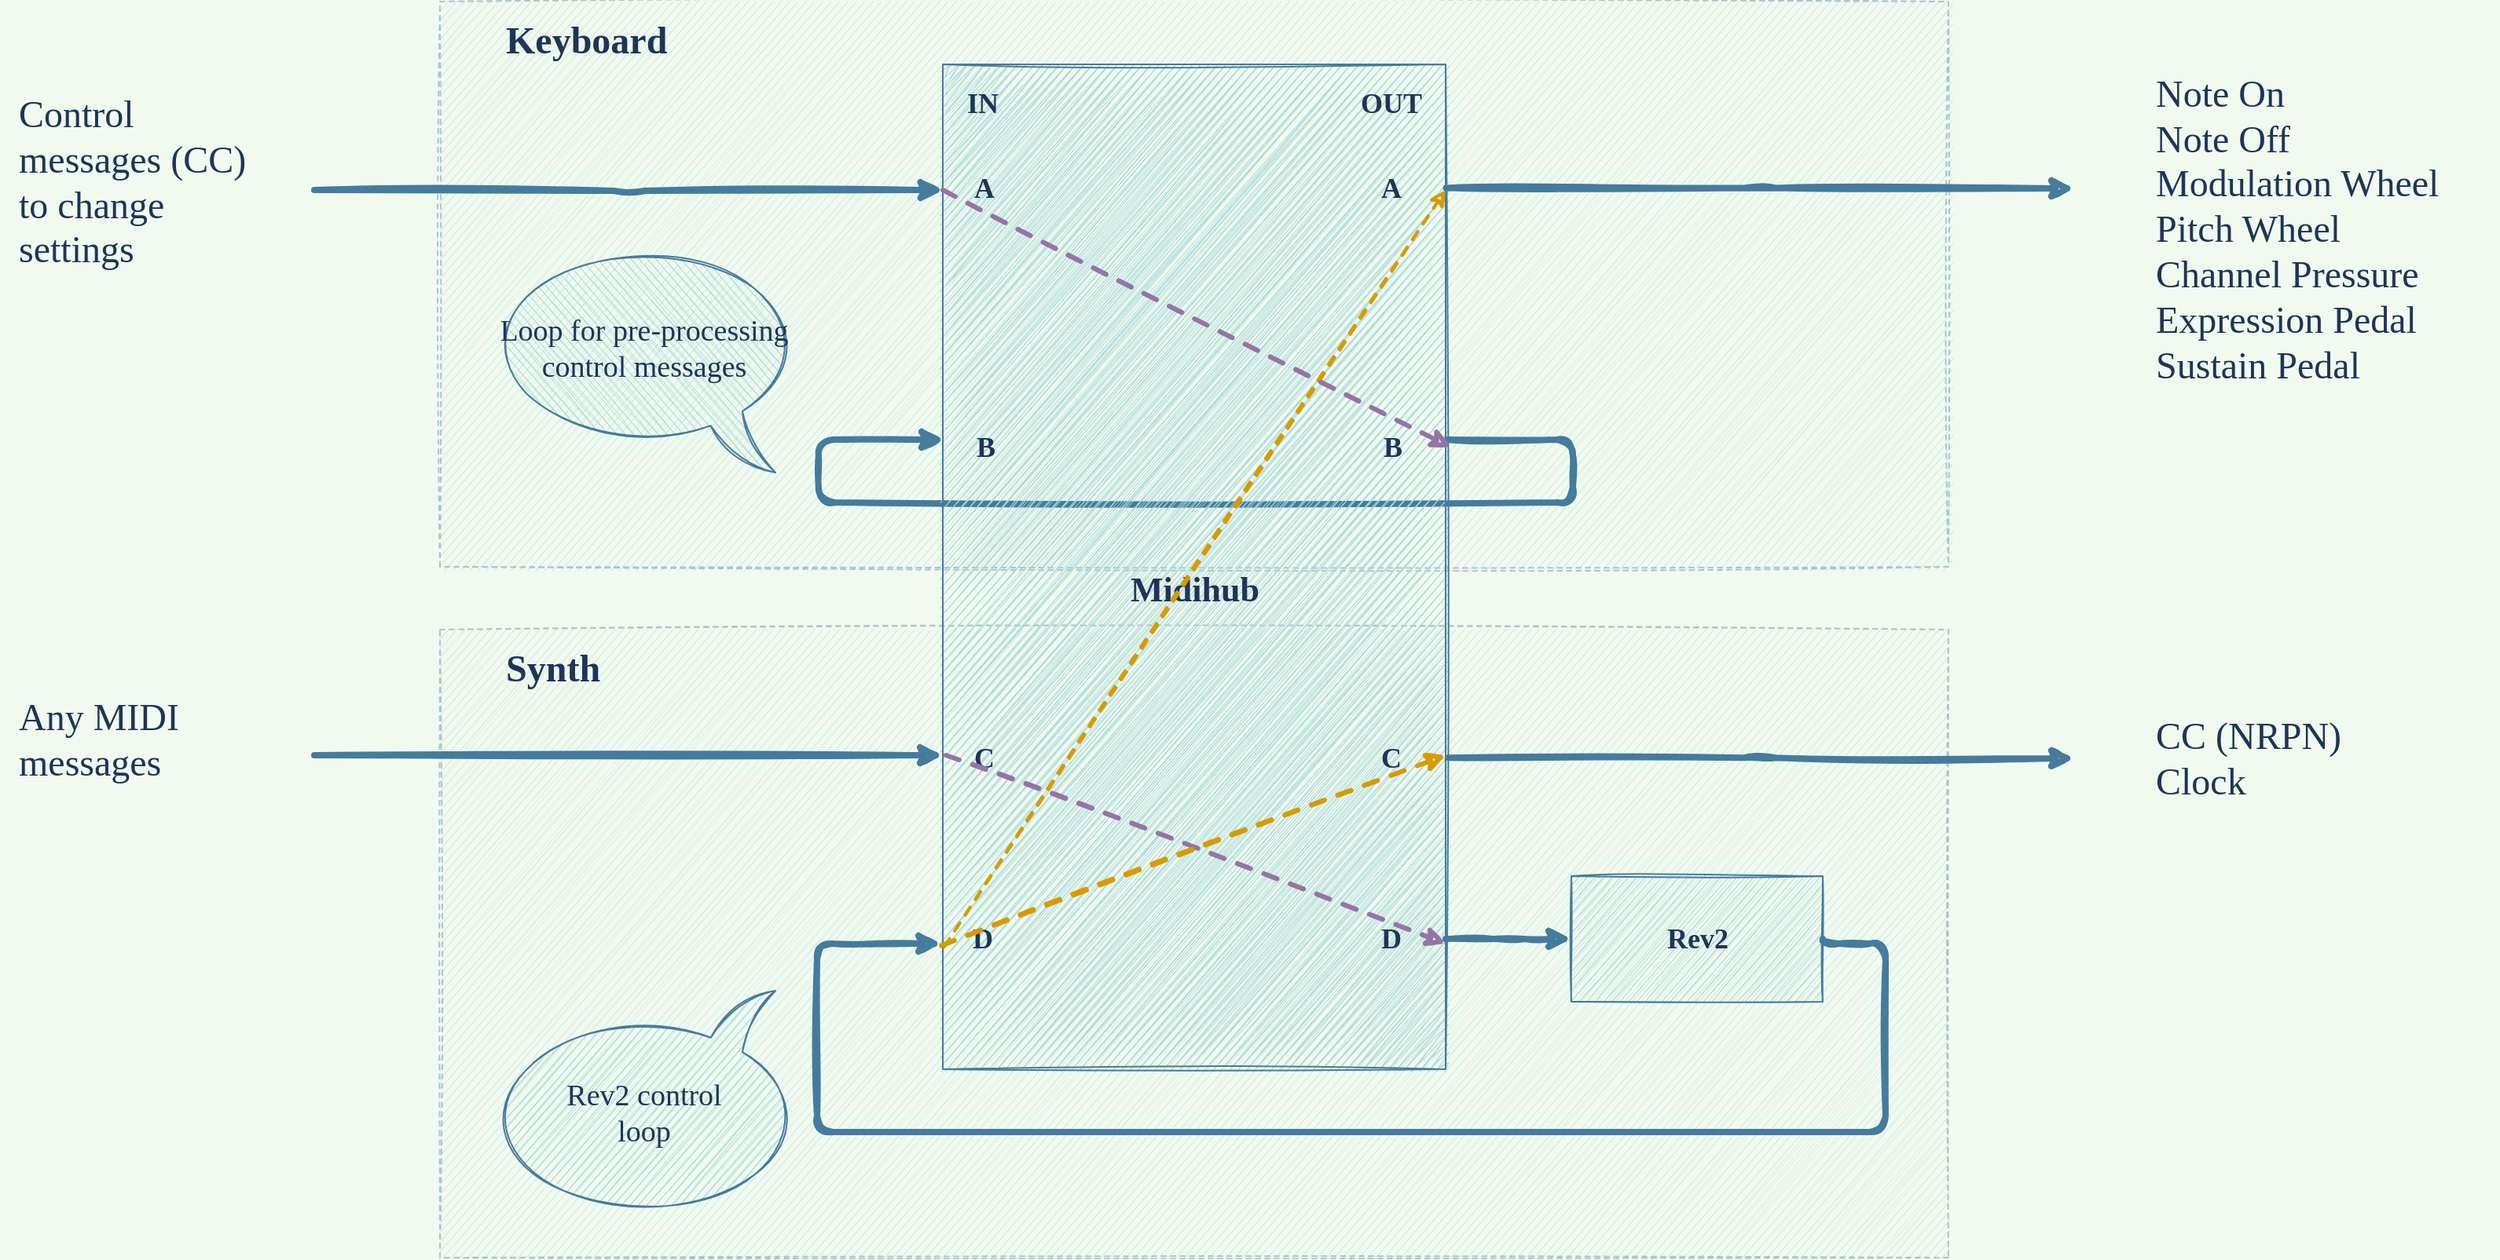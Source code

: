 <mxfile version="14.5.1" type="device"><diagram id="QfDlDyqofw_LyzROaaEB" name="Midihub"><mxGraphModel dx="1798" dy="955" grid="1" gridSize="10" guides="1" tooltips="1" connect="1" arrows="1" fold="1" page="1" pageScale="1" pageWidth="120" pageHeight="480" background="#F1FAEE" math="0" shadow="0"><root><mxCell id="0"/><mxCell id="1" parent="0"/><mxCell id="ZZPXjq_WTgxxxrc6bb06-1" value="" style="group;fontColor=#1D3557;" parent="1" vertex="1" connectable="0"><mxGeometry x="-80" y="80" width="1590" height="800" as="geometry"/></mxCell><mxCell id="XE6hKtPe00AgNU3MKMpL-45" value="" style="rounded=0;whiteSpace=wrap;html=1;strokeColor=#457B9D;fillColor=#A8DADC;dashed=1;opacity=40;fontColor=#1D3557;fontFamily=Comic Sans MS;sketch=1;" parent="ZZPXjq_WTgxxxrc6bb06-1" vertex="1"><mxGeometry x="280" width="960" height="360" as="geometry"/></mxCell><mxCell id="XE6hKtPe00AgNU3MKMpL-42" value="" style="rounded=0;whiteSpace=wrap;html=1;strokeColor=#457B9D;fillColor=#A8DADC;fontColor=#1D3557;dashed=1;opacity=40;fontFamily=Comic Sans MS;sketch=1;" parent="ZZPXjq_WTgxxxrc6bb06-1" vertex="1"><mxGeometry x="280" y="400" width="960" height="400" as="geometry"/></mxCell><mxCell id="XE6hKtPe00AgNU3MKMpL-16" style="edgeStyle=orthogonalEdgeStyle;rounded=1;orthogonalLoop=1;jettySize=auto;html=1;strokeWidth=4;fontSize=18;entryX=0;entryY=0.375;entryDx=0;entryDy=0;entryPerimeter=0;strokeColor=#457B9D;fontColor=#1D3557;jumpStyle=none;shadow=0;fontFamily=Comic Sans MS;sketch=1;labelBackgroundColor=#F1FAEE;" parent="ZZPXjq_WTgxxxrc6bb06-1" edge="1"><mxGeometry relative="1" as="geometry"><mxPoint x="600.97" y="279" as="targetPoint"/><mxPoint x="920.97" y="279" as="sourcePoint"/><Array as="points"><mxPoint x="1000.97" y="279"/><mxPoint x="1000.97" y="319"/><mxPoint x="520.97" y="319"/><mxPoint x="520.97" y="279"/></Array></mxGeometry></mxCell><mxCell id="XE6hKtPe00AgNU3MKMpL-6" value="Midihub" style="rounded=0;html=1;fontSize=22;fontFamily=Comic Sans MS;fontStyle=1;strokeColor=#457B9D;fontColor=#1D3557;shadow=0;fillStyle=zigzag;fillColor=#A8DADC;sketch=1;spacingTop=29;" parent="ZZPXjq_WTgxxxrc6bb06-1" vertex="1"><mxGeometry x="600" y="40" width="320" height="640" as="geometry"/></mxCell><mxCell id="XE6hKtPe00AgNU3MKMpL-13" value="IN" style="text;html=1;resizable=0;autosize=1;align=center;verticalAlign=middle;points=[];fillColor=none;strokeColor=none;rounded=0;fontSize=18;fontStyle=1;fontColor=#1D3557;fontFamily=Comic Sans MS;sketch=1;" parent="ZZPXjq_WTgxxxrc6bb06-1" vertex="1"><mxGeometry x="605" y="50" width="40" height="30" as="geometry"/></mxCell><mxCell id="XE6hKtPe00AgNU3MKMpL-14" value="OUT" style="text;html=1;resizable=0;autosize=1;align=center;verticalAlign=middle;points=[];fillColor=none;strokeColor=none;rounded=0;fontSize=18;fontStyle=1;fontColor=#1D3557;fontFamily=Comic Sans MS;sketch=1;" parent="ZZPXjq_WTgxxxrc6bb06-1" vertex="1"><mxGeometry x="855" y="50" width="60" height="30" as="geometry"/></mxCell><mxCell id="XE6hKtPe00AgNU3MKMpL-15" value="A" style="text;html=1;resizable=0;autosize=1;align=center;verticalAlign=middle;points=[];fillColor=none;strokeColor=none;rounded=0;fontSize=18;fontStyle=1;fontColor=#1D3557;fontFamily=Comic Sans MS;sketch=1;" parent="ZZPXjq_WTgxxxrc6bb06-1" vertex="1"><mxGeometry x="611" y="104" width="30" height="30" as="geometry"/></mxCell><mxCell id="XE6hKtPe00AgNU3MKMpL-17" value="B" style="text;html=1;resizable=0;autosize=1;align=center;verticalAlign=middle;points=[];fillColor=none;strokeColor=none;rounded=0;fontSize=18;fontStyle=1;fontColor=#1D3557;fontFamily=Comic Sans MS;sketch=1;" parent="ZZPXjq_WTgxxxrc6bb06-1" vertex="1"><mxGeometry x="611.97" y="269" width="30" height="30" as="geometry"/></mxCell><mxCell id="XE6hKtPe00AgNU3MKMpL-18" value="C" style="text;html=1;resizable=0;autosize=1;align=center;verticalAlign=middle;points=[];fillColor=none;strokeColor=none;rounded=0;fontSize=18;fontStyle=1;fontColor=#1D3557;fontFamily=Comic Sans MS;sketch=1;" parent="ZZPXjq_WTgxxxrc6bb06-1" vertex="1"><mxGeometry x="611" y="467" width="30" height="30" as="geometry"/></mxCell><mxCell id="XE6hKtPe00AgNU3MKMpL-19" value="D" style="text;html=1;resizable=0;autosize=1;align=center;verticalAlign=middle;points=[];fillColor=none;strokeColor=none;rounded=0;fontSize=18;fontStyle=1;fontColor=#1D3557;fontFamily=Comic Sans MS;sketch=1;" parent="ZZPXjq_WTgxxxrc6bb06-1" vertex="1"><mxGeometry x="610" y="582" width="30" height="30" as="geometry"/></mxCell><mxCell id="XE6hKtPe00AgNU3MKMpL-23" value="A" style="text;html=1;resizable=0;autosize=1;align=center;verticalAlign=middle;points=[];fillColor=none;strokeColor=none;rounded=0;fontSize=18;fontStyle=1;fontColor=#1D3557;fontFamily=Comic Sans MS;sketch=1;" parent="ZZPXjq_WTgxxxrc6bb06-1" vertex="1"><mxGeometry x="870" y="104" width="30" height="30" as="geometry"/></mxCell><mxCell id="XE6hKtPe00AgNU3MKMpL-24" value="B" style="text;html=1;resizable=0;autosize=1;align=center;verticalAlign=middle;points=[];fillColor=none;strokeColor=none;rounded=0;fontSize=18;fontStyle=1;fontColor=#1D3557;fontFamily=Comic Sans MS;sketch=1;" parent="ZZPXjq_WTgxxxrc6bb06-1" vertex="1"><mxGeometry x="870.97" y="269" width="30" height="30" as="geometry"/></mxCell><mxCell id="XE6hKtPe00AgNU3MKMpL-25" value="C" style="text;html=1;resizable=0;autosize=1;align=center;verticalAlign=middle;points=[];fillColor=none;strokeColor=none;rounded=0;fontSize=18;fontStyle=1;fontColor=#1D3557;fontFamily=Comic Sans MS;sketch=1;" parent="ZZPXjq_WTgxxxrc6bb06-1" vertex="1"><mxGeometry x="870" y="467" width="30" height="30" as="geometry"/></mxCell><mxCell id="XE6hKtPe00AgNU3MKMpL-26" value="D" style="text;html=1;resizable=0;autosize=1;align=center;verticalAlign=middle;points=[];fillColor=none;strokeColor=none;rounded=0;fontSize=18;fontStyle=1;fontColor=#1D3557;fontFamily=Comic Sans MS;sketch=1;" parent="ZZPXjq_WTgxxxrc6bb06-1" vertex="1"><mxGeometry x="870" y="582" width="30" height="30" as="geometry"/></mxCell><mxCell id="XE6hKtPe00AgNU3MKMpL-31" style="edgeStyle=orthogonalEdgeStyle;rounded=1;orthogonalLoop=1;jettySize=auto;html=1;entryX=-0.003;entryY=0.875;entryDx=0;entryDy=0;entryPerimeter=0;strokeWidth=4;fontSize=18;exitX=1;exitY=0.5;exitDx=0;exitDy=0;strokeColor=#457B9D;fontColor=#1D3557;fontFamily=Comic Sans MS;sketch=1;labelBackgroundColor=#F1FAEE;" parent="ZZPXjq_WTgxxxrc6bb06-1" source="XE6hKtPe00AgNU3MKMpL-29" target="XE6hKtPe00AgNU3MKMpL-6" edge="1"><mxGeometry relative="1" as="geometry"><Array as="points"><mxPoint x="1160" y="600"/><mxPoint x="1200" y="600"/><mxPoint x="1200" y="720"/><mxPoint x="520" y="720"/><mxPoint x="520" y="600"/></Array></mxGeometry></mxCell><mxCell id="XE6hKtPe00AgNU3MKMpL-47" value="" style="edgeStyle=orthogonalEdgeStyle;rounded=1;orthogonalLoop=1;jettySize=auto;html=1;strokeColor=#457B9D;fontColor=#1D3557;fontSize=18;strokeWidth=4;fontFamily=Comic Sans MS;sketch=1;labelBackgroundColor=#F1FAEE;" parent="ZZPXjq_WTgxxxrc6bb06-1" target="XE6hKtPe00AgNU3MKMpL-29" edge="1"><mxGeometry relative="1" as="geometry"><mxPoint x="920" y="597" as="sourcePoint"/><Array as="points"><mxPoint x="960" y="597"/><mxPoint x="960" y="597"/></Array></mxGeometry></mxCell><mxCell id="XE6hKtPe00AgNU3MKMpL-29" value="Rev2" style="html=1;fontSize=18;shadow=0;strokeColor=#457B9D;fontColor=#1D3557;fillColor=#A8DADC;fontStyle=1;fontFamily=Comic Sans MS;sketch=1;" parent="ZZPXjq_WTgxxxrc6bb06-1" vertex="1"><mxGeometry x="1000" y="557" width="160" height="80" as="geometry"/></mxCell><mxCell id="XE6hKtPe00AgNU3MKMpL-49" value="Keyboard" style="text;html=1;resizable=0;autosize=1;align=left;verticalAlign=middle;points=[];fillColor=none;strokeColor=none;rounded=0;dashed=1;dashPattern=1 4;fontSize=24;fontColor=#1D3557;fontStyle=1;fontFamily=Comic Sans MS;sketch=1;" parent="ZZPXjq_WTgxxxrc6bb06-1" vertex="1"><mxGeometry x="320" y="10" width="120" height="30" as="geometry"/></mxCell><mxCell id="XE6hKtPe00AgNU3MKMpL-50" value="Synth" style="text;html=1;resizable=0;autosize=1;align=left;verticalAlign=middle;points=[];fillColor=none;strokeColor=none;rounded=0;dashed=1;dashPattern=1 4;fontSize=24;fontColor=#1D3557;fontStyle=1;fontFamily=Comic Sans MS;sketch=1;" parent="ZZPXjq_WTgxxxrc6bb06-1" vertex="1"><mxGeometry x="320" y="410" width="80" height="30" as="geometry"/></mxCell><mxCell id="XE6hKtPe00AgNU3MKMpL-66" style="edgeStyle=orthogonalEdgeStyle;rounded=1;orthogonalLoop=1;jettySize=auto;html=1;strokeColor=#457B9D;fontFamily=Comic Sans MS;fontSize=18;fontColor=#1D3557;strokeWidth=4;exitX=1.006;exitY=0.69;exitDx=0;exitDy=0;exitPerimeter=0;sketch=1;labelBackgroundColor=#F1FAEE;" parent="ZZPXjq_WTgxxxrc6bb06-1" source="XE6hKtPe00AgNU3MKMpL-6" edge="1"><mxGeometry relative="1" as="geometry"><mxPoint x="1320" y="482" as="targetPoint"/></mxGeometry></mxCell><mxCell id="XE6hKtPe00AgNU3MKMpL-68" style="edgeStyle=orthogonalEdgeStyle;rounded=1;orthogonalLoop=1;jettySize=auto;html=1;entryX=1.001;entryY=0.123;entryDx=0;entryDy=0;entryPerimeter=0;strokeColor=#457B9D;fontFamily=Comic Sans MS;fontSize=18;fontColor=#1D3557;exitX=1.001;exitY=0.123;exitDx=0;exitDy=0;exitPerimeter=0;strokeWidth=4;sketch=1;labelBackgroundColor=#F1FAEE;" parent="ZZPXjq_WTgxxxrc6bb06-1" source="XE6hKtPe00AgNU3MKMpL-6" edge="1"><mxGeometry relative="1" as="geometry"><mxPoint x="1320" y="119" as="targetPoint"/></mxGeometry></mxCell><mxCell id="XE6hKtPe00AgNU3MKMpL-70" style="edgeStyle=orthogonalEdgeStyle;rounded=1;orthogonalLoop=1;jettySize=auto;html=1;entryX=0.001;entryY=0.125;entryDx=0;entryDy=0;entryPerimeter=0;strokeColor=#457B9D;fontFamily=Comic Sans MS;fontSize=18;fontColor=#1D3557;strokeWidth=4;sketch=1;labelBackgroundColor=#F1FAEE;" parent="ZZPXjq_WTgxxxrc6bb06-1" target="XE6hKtPe00AgNU3MKMpL-6" edge="1"><mxGeometry relative="1" as="geometry"><mxPoint x="200" y="120" as="sourcePoint"/></mxGeometry></mxCell><mxCell id="XE6hKtPe00AgNU3MKMpL-71" style="edgeStyle=orthogonalEdgeStyle;rounded=1;orthogonalLoop=1;jettySize=auto;html=1;strokeColor=#457B9D;fontFamily=Comic Sans MS;fontSize=18;fontColor=#1D3557;strokeWidth=4;sketch=1;labelBackgroundColor=#F1FAEE;" parent="ZZPXjq_WTgxxxrc6bb06-1" edge="1"><mxGeometry relative="1" as="geometry"><mxPoint x="200" y="480" as="sourcePoint"/><mxPoint x="600" y="480" as="targetPoint"/><Array as="points"><mxPoint x="200" y="480"/></Array></mxGeometry></mxCell><mxCell id="XE6hKtPe00AgNU3MKMpL-90" value="Any MIDI&lt;br style=&quot;font-size: 24px;&quot;&gt;messages" style="text;html=1;resizable=0;autosize=1;align=left;verticalAlign=middle;points=[];fillColor=none;strokeColor=none;rounded=0;dashed=1;dashPattern=1 4;fontFamily=Comic Sans MS;fontSize=24;fontColor=#1D3557;spacingLeft=10;sketch=1;" parent="ZZPXjq_WTgxxxrc6bb06-1" vertex="1"><mxGeometry y="440" width="140" height="60" as="geometry"/></mxCell><mxCell id="XE6hKtPe00AgNU3MKMpL-96" value="Loop for pre-processing control messages" style="whiteSpace=wrap;html=1;shape=mxgraph.basic.oval_callout;rounded=0;fillColor=#A8DADC;fontSize=19;flipV=0;flipH=1;verticalAlign=middle;spacingTop=-14;direction=east;rotation=0;strokeColor=#457B9D;fontFamily=Comic Sans MS;sketch=1;fontColor=#1D3557;" parent="ZZPXjq_WTgxxxrc6bb06-1" vertex="1"><mxGeometry x="310" y="155" width="200" height="145" as="geometry"/></mxCell><mxCell id="XE6hKtPe00AgNU3MKMpL-101" value="Rev2 control&lt;br&gt;loop" style="whiteSpace=wrap;html=1;shape=mxgraph.basic.oval_callout;rounded=0;fillColor=#A8DADC;fontSize=19;flipV=1;flipH=1;verticalAlign=middle;spacingTop=11;direction=east;rotation=0;strokeColor=#457B9D;fontFamily=Comic Sans MS;sketch=1;fontColor=#1D3557;" parent="ZZPXjq_WTgxxxrc6bb06-1" vertex="1"><mxGeometry x="310" y="630" width="200" height="145" as="geometry"/></mxCell><mxCell id="XE6hKtPe00AgNU3MKMpL-103" value="Control&lt;br&gt;messages (CC)&lt;br&gt;to change&lt;br&gt;settings" style="text;html=1;resizable=0;autosize=1;align=left;verticalAlign=middle;points=[];fillColor=none;rounded=0;dashed=1;dashPattern=1 4;fontFamily=Comic Sans MS;fontSize=24;fontColor=#1D3557;spacingLeft=10;perimeterSpacing=0;sketch=1;" parent="ZZPXjq_WTgxxxrc6bb06-1" vertex="1"><mxGeometry y="55" width="180" height="120" as="geometry"/></mxCell><mxCell id="XE6hKtPe00AgNU3MKMpL-104" value="Note On&lt;br&gt;Note Off&lt;br&gt;Modulation Wheel&lt;br&gt;Pitch Wheel&lt;br&gt;Channel Pressure&lt;br&gt;Expression Pedal&lt;br&gt;Sustain Pedal" style="text;html=1;resizable=0;autosize=1;align=left;verticalAlign=middle;points=[];fillColor=none;rounded=0;dashed=1;dashPattern=1 4;fontFamily=Comic Sans MS;fontSize=24;fontColor=#1D3557;spacingLeft=10;perimeterSpacing=0;sketch=1;" parent="ZZPXjq_WTgxxxrc6bb06-1" vertex="1"><mxGeometry x="1360" y="40" width="230" height="210" as="geometry"/></mxCell><mxCell id="XE6hKtPe00AgNU3MKMpL-105" value="CC (NRPN)&lt;br&gt;Clock" style="text;html=1;resizable=0;autosize=1;align=left;verticalAlign=middle;points=[];fillColor=none;rounded=0;dashed=1;dashPattern=1 4;fontFamily=Comic Sans MS;fontSize=24;fontColor=#1D3557;spacingLeft=10;perimeterSpacing=0;sketch=1;" parent="ZZPXjq_WTgxxxrc6bb06-1" vertex="1"><mxGeometry x="1360" y="452" width="150" height="60" as="geometry"/></mxCell><mxCell id="JxEq_J9-ySwwyPqSogm8-2" value="" style="endArrow=classic;html=1;fontFamily=Comic Sans MS;fontSize=18;fontColor=#1D3557;strokeColor=#9673a6;strokeWidth=3;labelBackgroundColor=#F1FAEE;sketch=1;dashed=1;fillColor=#e1d5e7;" edge="1" parent="ZZPXjq_WTgxxxrc6bb06-1"><mxGeometry width="50" height="50" relative="1" as="geometry"><mxPoint x="601.97" y="480" as="sourcePoint"/><mxPoint x="920" y="600" as="targetPoint"/></mxGeometry></mxCell><mxCell id="JxEq_J9-ySwwyPqSogm8-34" value="" style="endArrow=classic;html=1;fontFamily=Comic Sans MS;fontSize=18;fontColor=#1D3557;strokeColor=#d79b00;strokeWidth=3;labelBackgroundColor=#F1FAEE;sketch=1;dashed=1;fillColor=#ffe6cc;exitX=-0.003;exitY=0.877;exitDx=0;exitDy=0;exitPerimeter=0;" edge="1" parent="1" source="XE6hKtPe00AgNU3MKMpL-6"><mxGeometry width="50" height="50" relative="1" as="geometry"><mxPoint x="531.97" y="570" as="sourcePoint"/><mxPoint x="840" y="560" as="targetPoint"/></mxGeometry></mxCell><mxCell id="JxEq_J9-ySwwyPqSogm8-35" value="" style="endArrow=classic;html=1;fontFamily=Comic Sans MS;fontSize=18;fontColor=#1D3557;strokeColor=#d79b00;strokeWidth=2;labelBackgroundColor=#F1FAEE;sketch=1;dashed=1;fillColor=#ffe6cc;exitX=0.003;exitY=0.878;exitDx=0;exitDy=0;exitPerimeter=0;" edge="1" parent="1" source="XE6hKtPe00AgNU3MKMpL-6"><mxGeometry width="50" height="50" relative="1" as="geometry"><mxPoint x="529.04" y="691.28" as="sourcePoint"/><mxPoint x="840" y="200" as="targetPoint"/></mxGeometry></mxCell><mxCell id="JxEq_J9-ySwwyPqSogm8-36" value="" style="endArrow=classic;html=1;fontFamily=Comic Sans MS;fontSize=18;fontColor=#1D3557;strokeColor=#9673a6;strokeWidth=3;labelBackgroundColor=#F1FAEE;sketch=1;dashed=1;fillColor=#e1d5e7;entryX=1.01;entryY=0.381;entryDx=0;entryDy=0;entryPerimeter=0;" edge="1" parent="1" target="XE6hKtPe00AgNU3MKMpL-6"><mxGeometry width="50" height="50" relative="1" as="geometry"><mxPoint x="520" y="200" as="sourcePoint"/><mxPoint x="850.0" y="690" as="targetPoint"/></mxGeometry></mxCell></root></mxGraphModel></diagram></mxfile>